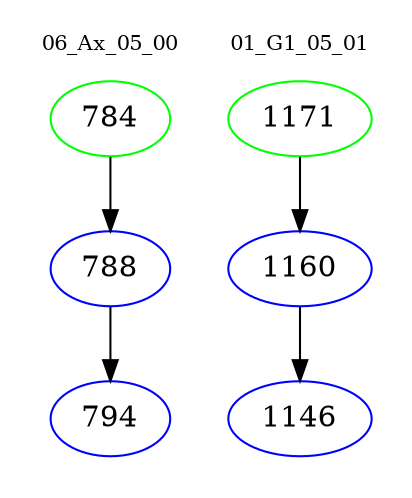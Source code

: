 digraph{
subgraph cluster_0 {
color = white
label = "06_Ax_05_00";
fontsize=10;
T0_784 [label="784", color="green"]
T0_784 -> T0_788 [color="black"]
T0_788 [label="788", color="blue"]
T0_788 -> T0_794 [color="black"]
T0_794 [label="794", color="blue"]
}
subgraph cluster_1 {
color = white
label = "01_G1_05_01";
fontsize=10;
T1_1171 [label="1171", color="green"]
T1_1171 -> T1_1160 [color="black"]
T1_1160 [label="1160", color="blue"]
T1_1160 -> T1_1146 [color="black"]
T1_1146 [label="1146", color="blue"]
}
}

